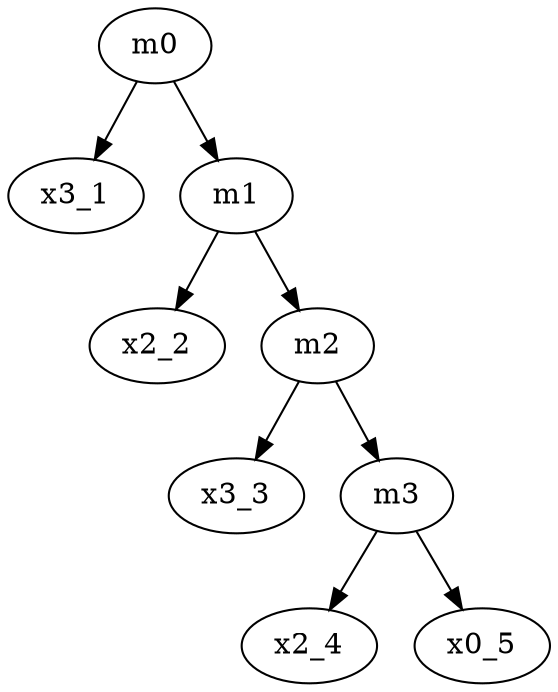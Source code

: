 digraph minmix{
m0 -> x3_1 ;
m0 -> m1;
m1 -> x2_2 ;
m1 -> m2;
m2 -> x3_3 ;
m2 -> m3;
m3 -> x2_4 ;
m3 -> x0_5;
}
